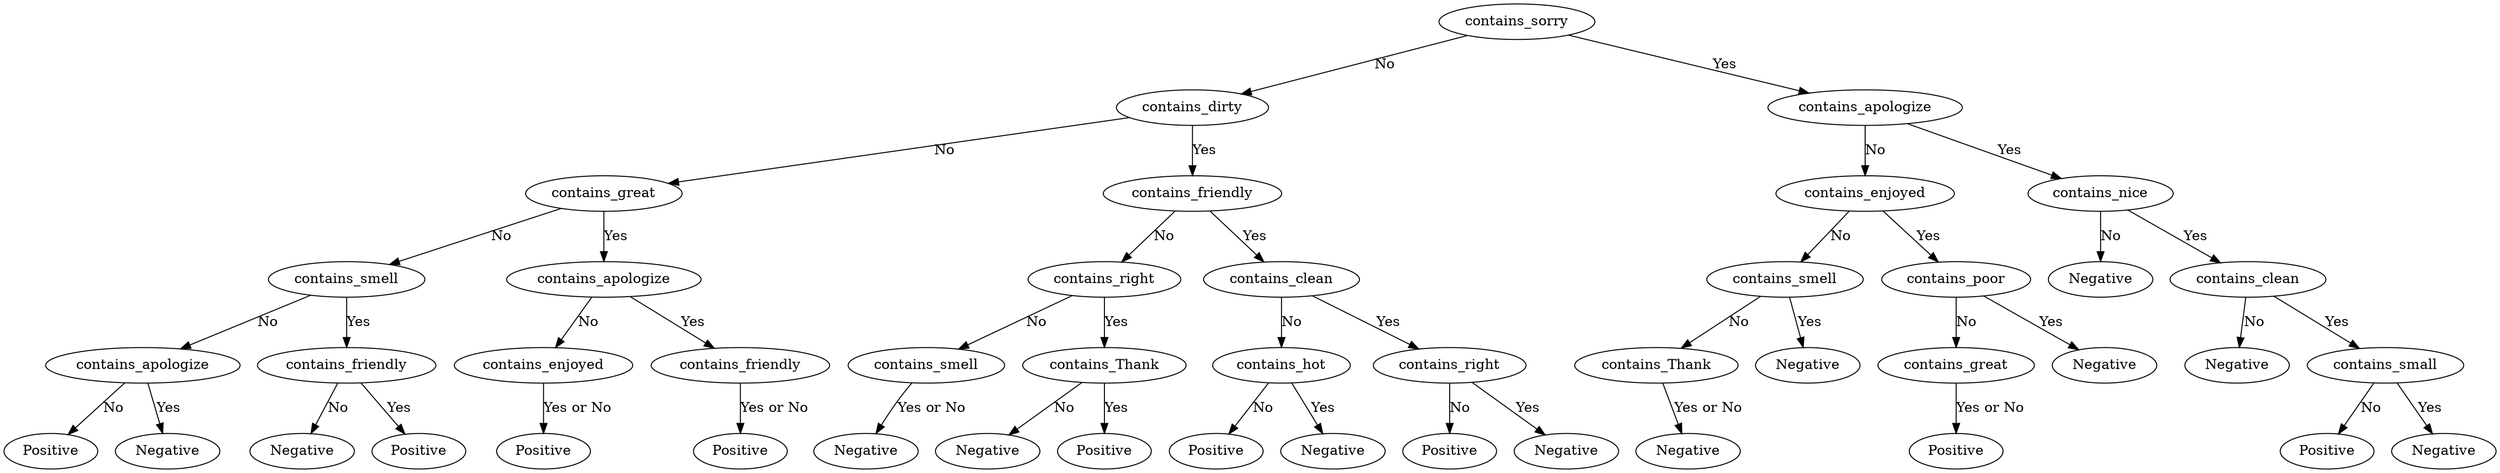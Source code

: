 digraph Tree {
	contains_sorry [label=contains_sorry]
	contains_dirtycontains_sorry [label=contains_dirty]
	contains_apologizecontains_sorry [label=contains_apologize]
	contains_sorry -> contains_apologizecontains_sorry [label=Yes]
	contains_sorry -> contains_dirtycontains_sorry [label=No]
	contains_dirtycontains_sorry [label=contains_dirty]
	contains_greatcontains_dirtycontains_sorry [label=contains_great]
	contains_friendlycontains_dirtycontains_sorry [label=contains_friendly]
	contains_dirtycontains_sorry -> contains_friendlycontains_dirtycontains_sorry [label=Yes]
	contains_dirtycontains_sorry -> contains_greatcontains_dirtycontains_sorry [label=No]
	contains_greatcontains_dirtycontains_sorry [label=contains_great]
	contains_smellcontains_greatcontains_dirtycontains_sorry [label=contains_smell]
	contains_apologizecontains_greatcontains_dirtycontains_sorry [label=contains_apologize]
	contains_greatcontains_dirtycontains_sorry -> contains_apologizecontains_greatcontains_dirtycontains_sorry [label=Yes]
	contains_greatcontains_dirtycontains_sorry -> contains_smellcontains_greatcontains_dirtycontains_sorry [label=No]
	contains_smellcontains_greatcontains_dirtycontains_sorry [label=contains_smell]
	contains_apologizecontains_smellcontains_greatcontains_dirtycontains_sorry [label=contains_apologize]
	contains_friendlycontains_smellcontains_greatcontains_dirtycontains_sorry [label=contains_friendly]
	contains_smellcontains_greatcontains_dirtycontains_sorry -> contains_friendlycontains_smellcontains_greatcontains_dirtycontains_sorry [label=Yes]
	contains_smellcontains_greatcontains_dirtycontains_sorry -> contains_apologizecontains_smellcontains_greatcontains_dirtycontains_sorry [label=No]
	contains_apologizecontains_smellcontains_greatcontains_dirtycontains_sorry [label=contains_apologize]
	Positivecontains_apologizecontains_smellcontains_greatcontains_dirtycontains_sorry [label=Positive]
	Negativecontains_apologizecontains_smellcontains_greatcontains_dirtycontains_sorry [label=Negative]
	contains_apologizecontains_smellcontains_greatcontains_dirtycontains_sorry -> Negativecontains_apologizecontains_smellcontains_greatcontains_dirtycontains_sorry [label=Yes]
	contains_apologizecontains_smellcontains_greatcontains_dirtycontains_sorry -> Positivecontains_apologizecontains_smellcontains_greatcontains_dirtycontains_sorry [label=No]
	contains_friendlycontains_smellcontains_greatcontains_dirtycontains_sorry [label=contains_friendly]
	Negativecontains_friendlycontains_smellcontains_greatcontains_dirtycontains_sorry [label=Negative]
	Positivecontains_friendlycontains_smellcontains_greatcontains_dirtycontains_sorry [label=Positive]
	contains_friendlycontains_smellcontains_greatcontains_dirtycontains_sorry -> Positivecontains_friendlycontains_smellcontains_greatcontains_dirtycontains_sorry [label=Yes]
	contains_friendlycontains_smellcontains_greatcontains_dirtycontains_sorry -> Negativecontains_friendlycontains_smellcontains_greatcontains_dirtycontains_sorry [label=No]
	contains_apologizecontains_greatcontains_dirtycontains_sorry [label=contains_apologize]
	contains_enjoyedcontains_apologizecontains_greatcontains_dirtycontains_sorry [label=contains_enjoyed]
	contains_friendlycontains_apologizecontains_greatcontains_dirtycontains_sorry [label=contains_friendly]
	contains_apologizecontains_greatcontains_dirtycontains_sorry -> contains_friendlycontains_apologizecontains_greatcontains_dirtycontains_sorry [label=Yes]
	contains_apologizecontains_greatcontains_dirtycontains_sorry -> contains_enjoyedcontains_apologizecontains_greatcontains_dirtycontains_sorry [label=No]
	Positivecontains_enjoyedcontains_apologizecontains_greatcontains_dirtycontains_sorry [label=Positive]
	contains_enjoyedcontains_apologizecontains_greatcontains_dirtycontains_sorry -> Positivecontains_enjoyedcontains_apologizecontains_greatcontains_dirtycontains_sorry [label="Yes or No"]
	Positivecontains_friendlycontains_apologizecontains_greatcontains_dirtycontains_sorry [label=Positive]
	contains_friendlycontains_apologizecontains_greatcontains_dirtycontains_sorry -> Positivecontains_friendlycontains_apologizecontains_greatcontains_dirtycontains_sorry [label="Yes or No"]
	contains_friendlycontains_dirtycontains_sorry [label=contains_friendly]
	contains_rightcontains_friendlycontains_dirtycontains_sorry [label=contains_right]
	contains_cleancontains_friendlycontains_dirtycontains_sorry [label=contains_clean]
	contains_friendlycontains_dirtycontains_sorry -> contains_cleancontains_friendlycontains_dirtycontains_sorry [label=Yes]
	contains_friendlycontains_dirtycontains_sorry -> contains_rightcontains_friendlycontains_dirtycontains_sorry [label=No]
	contains_rightcontains_friendlycontains_dirtycontains_sorry [label=contains_right]
	contains_smellcontains_rightcontains_friendlycontains_dirtycontains_sorry [label=contains_smell]
	contains_Thankcontains_rightcontains_friendlycontains_dirtycontains_sorry [label=contains_Thank]
	contains_rightcontains_friendlycontains_dirtycontains_sorry -> contains_Thankcontains_rightcontains_friendlycontains_dirtycontains_sorry [label=Yes]
	contains_rightcontains_friendlycontains_dirtycontains_sorry -> contains_smellcontains_rightcontains_friendlycontains_dirtycontains_sorry [label=No]
	Negativecontains_smellcontains_rightcontains_friendlycontains_dirtycontains_sorry [label=Negative]
	contains_smellcontains_rightcontains_friendlycontains_dirtycontains_sorry -> Negativecontains_smellcontains_rightcontains_friendlycontains_dirtycontains_sorry [label="Yes or No"]
	contains_Thankcontains_rightcontains_friendlycontains_dirtycontains_sorry [label=contains_Thank]
	Negativecontains_Thankcontains_rightcontains_friendlycontains_dirtycontains_sorry [label=Negative]
	Positivecontains_Thankcontains_rightcontains_friendlycontains_dirtycontains_sorry [label=Positive]
	contains_Thankcontains_rightcontains_friendlycontains_dirtycontains_sorry -> Positivecontains_Thankcontains_rightcontains_friendlycontains_dirtycontains_sorry [label=Yes]
	contains_Thankcontains_rightcontains_friendlycontains_dirtycontains_sorry -> Negativecontains_Thankcontains_rightcontains_friendlycontains_dirtycontains_sorry [label=No]
	contains_cleancontains_friendlycontains_dirtycontains_sorry [label=contains_clean]
	contains_hotcontains_cleancontains_friendlycontains_dirtycontains_sorry [label=contains_hot]
	contains_rightcontains_cleancontains_friendlycontains_dirtycontains_sorry [label=contains_right]
	contains_cleancontains_friendlycontains_dirtycontains_sorry -> contains_rightcontains_cleancontains_friendlycontains_dirtycontains_sorry [label=Yes]
	contains_cleancontains_friendlycontains_dirtycontains_sorry -> contains_hotcontains_cleancontains_friendlycontains_dirtycontains_sorry [label=No]
	contains_hotcontains_cleancontains_friendlycontains_dirtycontains_sorry [label=contains_hot]
	Positivecontains_hotcontains_cleancontains_friendlycontains_dirtycontains_sorry [label=Positive]
	Negativecontains_hotcontains_cleancontains_friendlycontains_dirtycontains_sorry [label=Negative]
	contains_hotcontains_cleancontains_friendlycontains_dirtycontains_sorry -> Negativecontains_hotcontains_cleancontains_friendlycontains_dirtycontains_sorry [label=Yes]
	contains_hotcontains_cleancontains_friendlycontains_dirtycontains_sorry -> Positivecontains_hotcontains_cleancontains_friendlycontains_dirtycontains_sorry [label=No]
	contains_rightcontains_cleancontains_friendlycontains_dirtycontains_sorry [label=contains_right]
	Positivecontains_rightcontains_cleancontains_friendlycontains_dirtycontains_sorry [label=Positive]
	Negativecontains_rightcontains_cleancontains_friendlycontains_dirtycontains_sorry [label=Negative]
	contains_rightcontains_cleancontains_friendlycontains_dirtycontains_sorry -> Negativecontains_rightcontains_cleancontains_friendlycontains_dirtycontains_sorry [label=Yes]
	contains_rightcontains_cleancontains_friendlycontains_dirtycontains_sorry -> Positivecontains_rightcontains_cleancontains_friendlycontains_dirtycontains_sorry [label=No]
	contains_apologizecontains_sorry [label=contains_apologize]
	contains_enjoyedcontains_apologizecontains_sorry [label=contains_enjoyed]
	contains_nicecontains_apologizecontains_sorry [label=contains_nice]
	contains_apologizecontains_sorry -> contains_nicecontains_apologizecontains_sorry [label=Yes]
	contains_apologizecontains_sorry -> contains_enjoyedcontains_apologizecontains_sorry [label=No]
	contains_enjoyedcontains_apologizecontains_sorry [label=contains_enjoyed]
	contains_smellcontains_enjoyedcontains_apologizecontains_sorry [label=contains_smell]
	contains_poorcontains_enjoyedcontains_apologizecontains_sorry [label=contains_poor]
	contains_enjoyedcontains_apologizecontains_sorry -> contains_poorcontains_enjoyedcontains_apologizecontains_sorry [label=Yes]
	contains_enjoyedcontains_apologizecontains_sorry -> contains_smellcontains_enjoyedcontains_apologizecontains_sorry [label=No]
	contains_smellcontains_enjoyedcontains_apologizecontains_sorry [label=contains_smell]
	contains_Thankcontains_smellcontains_enjoyedcontains_apologizecontains_sorry [label=contains_Thank]
	Negativecontains_smellcontains_enjoyedcontains_apologizecontains_sorry [label=Negative]
	contains_smellcontains_enjoyedcontains_apologizecontains_sorry -> Negativecontains_smellcontains_enjoyedcontains_apologizecontains_sorry [label=Yes]
	contains_smellcontains_enjoyedcontains_apologizecontains_sorry -> contains_Thankcontains_smellcontains_enjoyedcontains_apologizecontains_sorry [label=No]
	Negativecontains_Thankcontains_smellcontains_enjoyedcontains_apologizecontains_sorry [label=Negative]
	contains_Thankcontains_smellcontains_enjoyedcontains_apologizecontains_sorry -> Negativecontains_Thankcontains_smellcontains_enjoyedcontains_apologizecontains_sorry [label="Yes or No"]
	contains_poorcontains_enjoyedcontains_apologizecontains_sorry [label=contains_poor]
	contains_greatcontains_poorcontains_enjoyedcontains_apologizecontains_sorry [label=contains_great]
	Negativecontains_poorcontains_enjoyedcontains_apologizecontains_sorry [label=Negative]
	contains_poorcontains_enjoyedcontains_apologizecontains_sorry -> Negativecontains_poorcontains_enjoyedcontains_apologizecontains_sorry [label=Yes]
	contains_poorcontains_enjoyedcontains_apologizecontains_sorry -> contains_greatcontains_poorcontains_enjoyedcontains_apologizecontains_sorry [label=No]
	Positivecontains_greatcontains_poorcontains_enjoyedcontains_apologizecontains_sorry [label=Positive]
	contains_greatcontains_poorcontains_enjoyedcontains_apologizecontains_sorry -> Positivecontains_greatcontains_poorcontains_enjoyedcontains_apologizecontains_sorry [label="Yes or No"]
	contains_nicecontains_apologizecontains_sorry [label=contains_nice]
	Negativecontains_nicecontains_apologizecontains_sorry [label=Negative]
	contains_cleancontains_nicecontains_apologizecontains_sorry [label=contains_clean]
	contains_nicecontains_apologizecontains_sorry -> contains_cleancontains_nicecontains_apologizecontains_sorry [label=Yes]
	contains_nicecontains_apologizecontains_sorry -> Negativecontains_nicecontains_apologizecontains_sorry [label=No]
	contains_cleancontains_nicecontains_apologizecontains_sorry [label=contains_clean]
	Negativecontains_cleancontains_nicecontains_apologizecontains_sorry [label=Negative]
	contains_smallcontains_cleancontains_nicecontains_apologizecontains_sorry [label=contains_small]
	contains_cleancontains_nicecontains_apologizecontains_sorry -> contains_smallcontains_cleancontains_nicecontains_apologizecontains_sorry [label=Yes]
	contains_cleancontains_nicecontains_apologizecontains_sorry -> Negativecontains_cleancontains_nicecontains_apologizecontains_sorry [label=No]
	contains_smallcontains_cleancontains_nicecontains_apologizecontains_sorry [label=contains_small]
	Positivecontains_smallcontains_cleancontains_nicecontains_apologizecontains_sorry [label=Positive]
	Negativecontains_smallcontains_cleancontains_nicecontains_apologizecontains_sorry [label=Negative]
	contains_smallcontains_cleancontains_nicecontains_apologizecontains_sorry -> Negativecontains_smallcontains_cleancontains_nicecontains_apologizecontains_sorry [label=Yes]
	contains_smallcontains_cleancontains_nicecontains_apologizecontains_sorry -> Positivecontains_smallcontains_cleancontains_nicecontains_apologizecontains_sorry [label=No]
}
